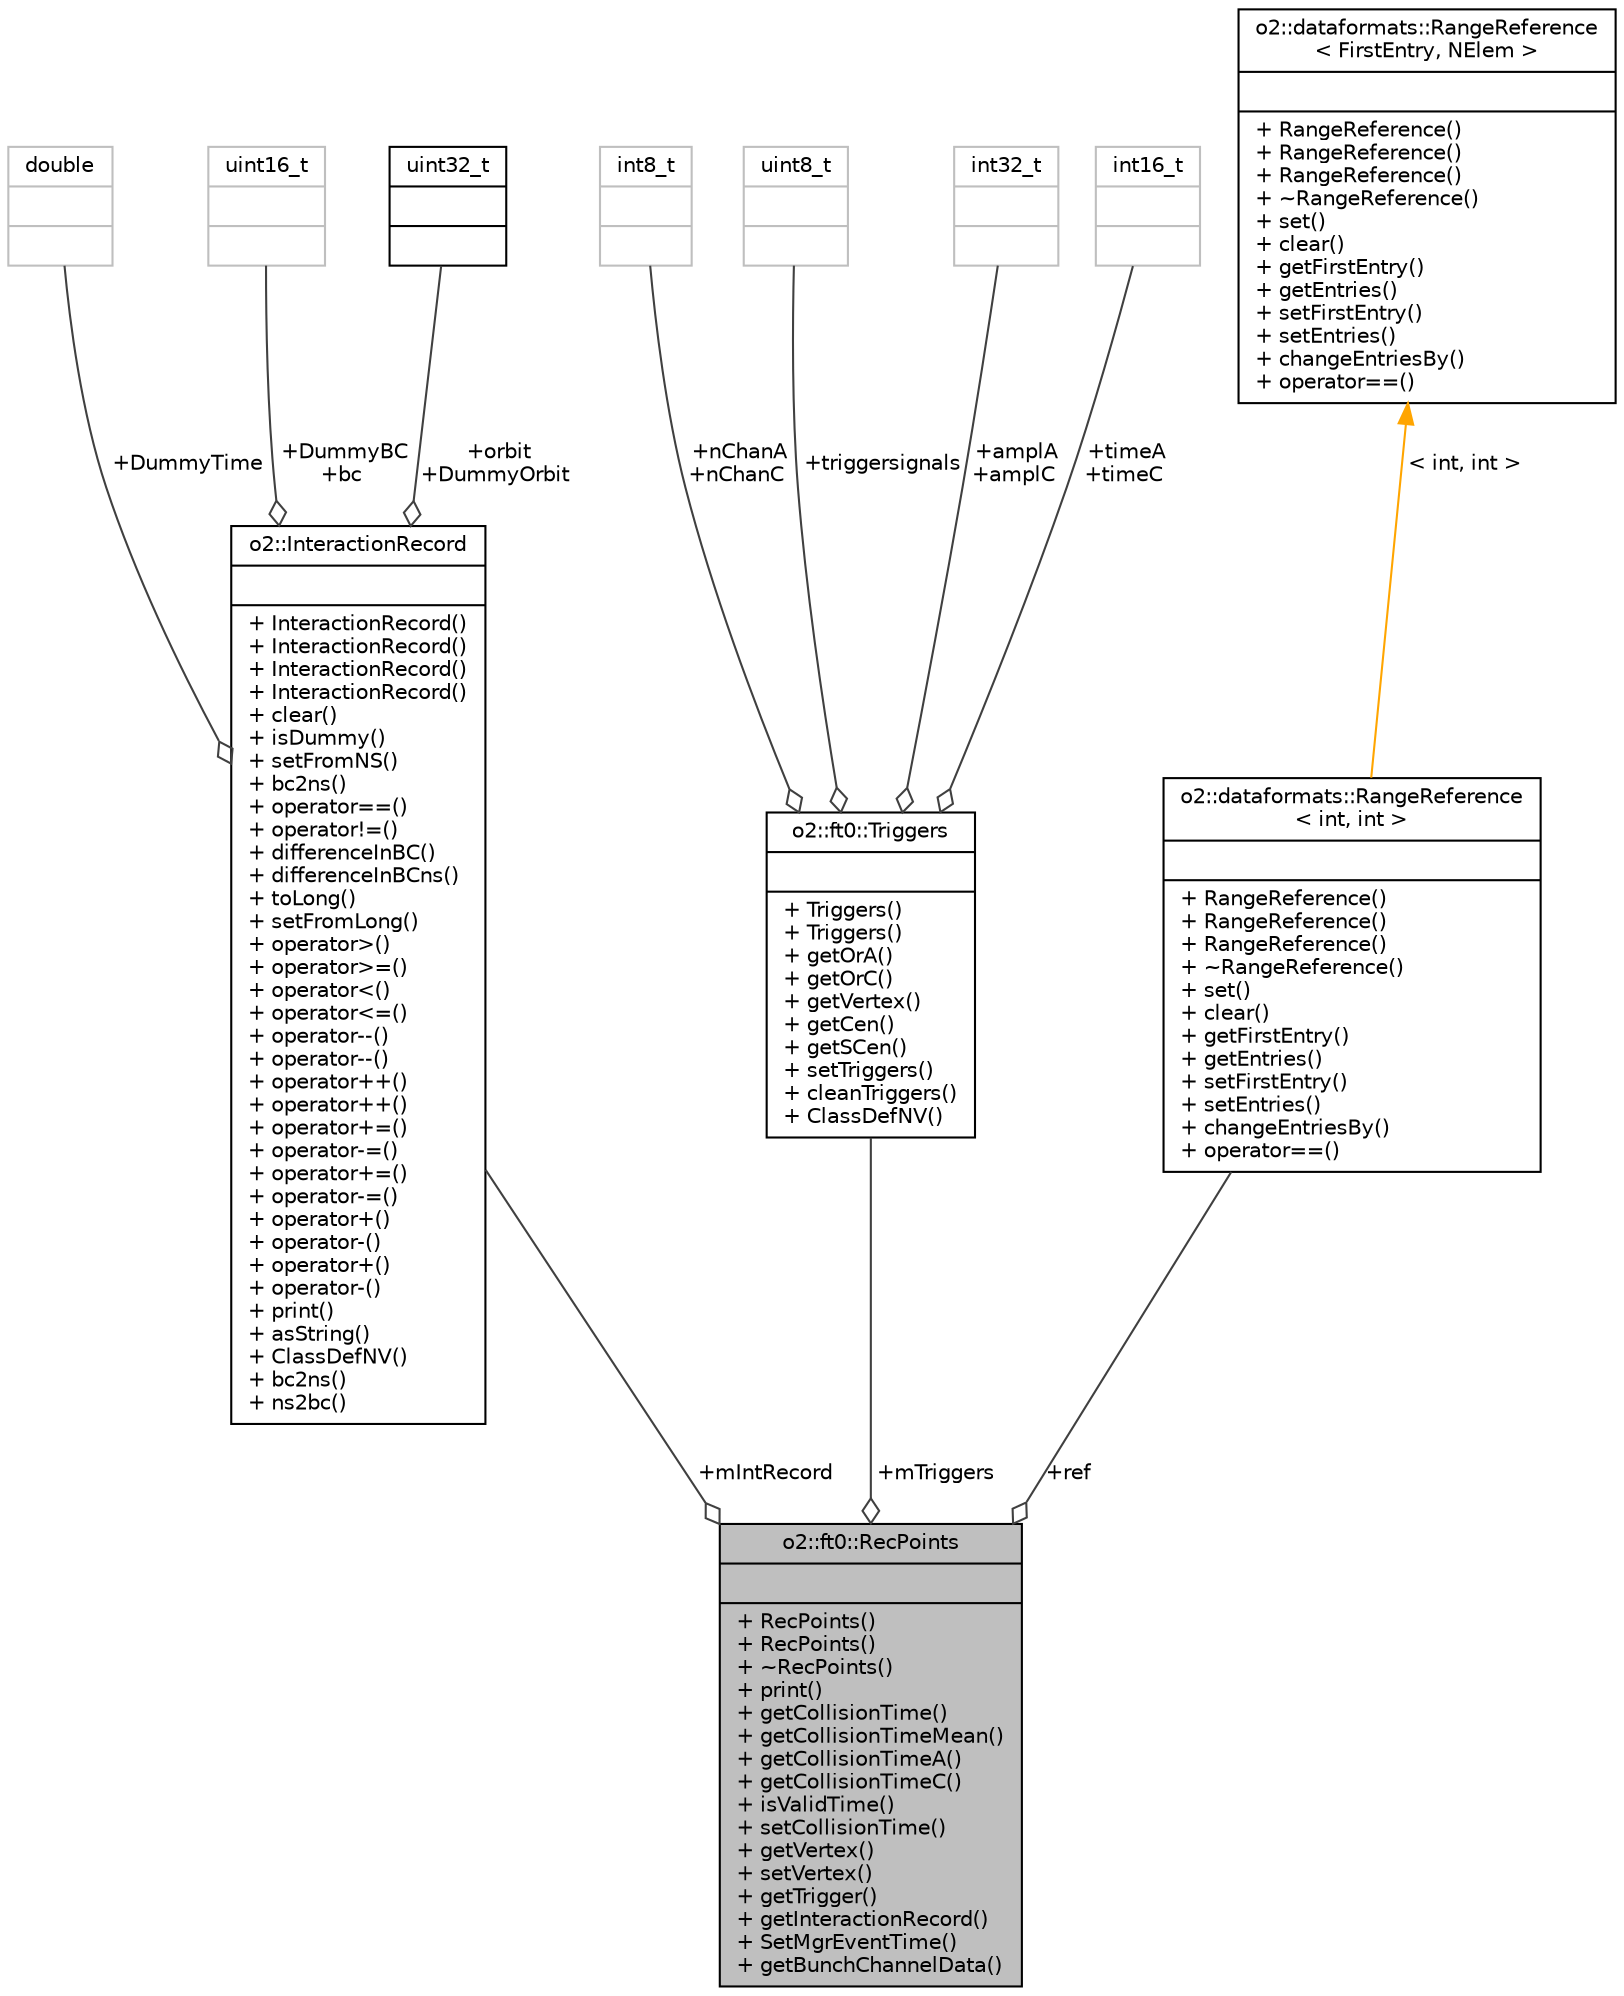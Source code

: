 digraph "o2::ft0::RecPoints"
{
 // INTERACTIVE_SVG=YES
  bgcolor="transparent";
  edge [fontname="Helvetica",fontsize="10",labelfontname="Helvetica",labelfontsize="10"];
  node [fontname="Helvetica",fontsize="10",shape=record];
  Node1 [label="{o2::ft0::RecPoints\n||+ RecPoints()\l+ RecPoints()\l+ ~RecPoints()\l+ print()\l+ getCollisionTime()\l+ getCollisionTimeMean()\l+ getCollisionTimeA()\l+ getCollisionTimeC()\l+ isValidTime()\l+ setCollisionTime()\l+ getVertex()\l+ setVertex()\l+ getTrigger()\l+ getInteractionRecord()\l+ SetMgrEventTime()\l+ getBunchChannelData()\l}",height=0.2,width=0.4,color="black", fillcolor="grey75", style="filled", fontcolor="black"];
  Node2 -> Node1 [color="grey25",fontsize="10",style="solid",label=" +mIntRecord" ,arrowhead="odiamond",fontname="Helvetica"];
  Node2 [label="{o2::InteractionRecord\n||+ InteractionRecord()\l+ InteractionRecord()\l+ InteractionRecord()\l+ InteractionRecord()\l+ clear()\l+ isDummy()\l+ setFromNS()\l+ bc2ns()\l+ operator==()\l+ operator!=()\l+ differenceInBC()\l+ differenceInBCns()\l+ toLong()\l+ setFromLong()\l+ operator\>()\l+ operator\>=()\l+ operator\<()\l+ operator\<=()\l+ operator--()\l+ operator--()\l+ operator++()\l+ operator++()\l+ operator+=()\l+ operator-=()\l+ operator+=()\l+ operator-=()\l+ operator+()\l+ operator-()\l+ operator+()\l+ operator-()\l+ print()\l+ asString()\l+ ClassDefNV()\l+ bc2ns()\l+ ns2bc()\l}",height=0.2,width=0.4,color="black",URL="$d1/d21/structo2_1_1InteractionRecord.html"];
  Node3 -> Node2 [color="grey25",fontsize="10",style="solid",label=" +DummyTime" ,arrowhead="odiamond",fontname="Helvetica"];
  Node3 [label="{double\n||}",height=0.2,width=0.4,color="grey75"];
  Node4 -> Node2 [color="grey25",fontsize="10",style="solid",label=" +DummyBC\n+bc" ,arrowhead="odiamond",fontname="Helvetica"];
  Node4 [label="{uint16_t\n||}",height=0.2,width=0.4,color="grey75"];
  Node5 -> Node2 [color="grey25",fontsize="10",style="solid",label=" +orbit\n+DummyOrbit" ,arrowhead="odiamond",fontname="Helvetica"];
  Node5 [label="{uint32_t\n||}",height=0.2,width=0.4,color="black",URL="$d3/d87/classuint32__t.html"];
  Node6 -> Node1 [color="grey25",fontsize="10",style="solid",label=" +mTriggers" ,arrowhead="odiamond",fontname="Helvetica"];
  Node6 [label="{o2::ft0::Triggers\n||+ Triggers()\l+ Triggers()\l+ getOrA()\l+ getOrC()\l+ getVertex()\l+ getCen()\l+ getSCen()\l+ setTriggers()\l+ cleanTriggers()\l+ ClassDefNV()\l}",height=0.2,width=0.4,color="black",URL="$db/df8/structo2_1_1ft0_1_1Triggers.html"];
  Node7 -> Node6 [color="grey25",fontsize="10",style="solid",label=" +nChanA\n+nChanC" ,arrowhead="odiamond",fontname="Helvetica"];
  Node7 [label="{int8_t\n||}",height=0.2,width=0.4,color="grey75"];
  Node8 -> Node6 [color="grey25",fontsize="10",style="solid",label=" +triggersignals" ,arrowhead="odiamond",fontname="Helvetica"];
  Node8 [label="{uint8_t\n||}",height=0.2,width=0.4,color="grey75"];
  Node9 -> Node6 [color="grey25",fontsize="10",style="solid",label=" +amplA\n+amplC" ,arrowhead="odiamond",fontname="Helvetica"];
  Node9 [label="{int32_t\n||}",height=0.2,width=0.4,color="grey75"];
  Node10 -> Node6 [color="grey25",fontsize="10",style="solid",label=" +timeA\n+timeC" ,arrowhead="odiamond",fontname="Helvetica"];
  Node10 [label="{int16_t\n||}",height=0.2,width=0.4,color="grey75"];
  Node11 -> Node1 [color="grey25",fontsize="10",style="solid",label=" +ref" ,arrowhead="odiamond",fontname="Helvetica"];
  Node11 [label="{o2::dataformats::RangeReference\l\< int, int \>\n||+ RangeReference()\l+ RangeReference()\l+ RangeReference()\l+ ~RangeReference()\l+ set()\l+ clear()\l+ getFirstEntry()\l+ getEntries()\l+ setFirstEntry()\l+ setEntries()\l+ changeEntriesBy()\l+ operator==()\l}",height=0.2,width=0.4,color="black",URL="$d7/dc7/classo2_1_1dataformats_1_1RangeReference.html"];
  Node12 -> Node11 [dir="back",color="orange",fontsize="10",style="solid",label=" \< int, int \>" ,fontname="Helvetica"];
  Node12 [label="{o2::dataformats::RangeReference\l\< FirstEntry, NElem \>\n||+ RangeReference()\l+ RangeReference()\l+ RangeReference()\l+ ~RangeReference()\l+ set()\l+ clear()\l+ getFirstEntry()\l+ getEntries()\l+ setFirstEntry()\l+ setEntries()\l+ changeEntriesBy()\l+ operator==()\l}",height=0.2,width=0.4,color="black",URL="$d7/dc7/classo2_1_1dataformats_1_1RangeReference.html"];
}
